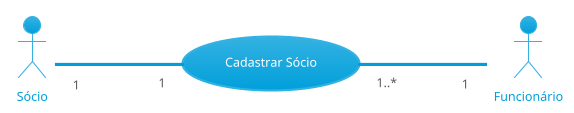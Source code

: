 @startuml multiplicidade
!theme bluegray
left to right direction

actor "Sócio" as Socio
actor "Funcionário" as Funcionario

usecase "Cadastrar Sócio" as (CadastrarSocio)

:Socio:"1" --- "1" (CadastrarSocio)
(CadastrarSocio) "1..*" --- "1" :Funcionario:

@enduml